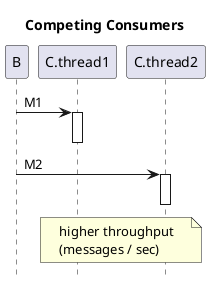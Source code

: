 @startuml
title Competing Consumers
hide footbox
B->C.thread1++: M1
C.thread1--

B->C.thread2++: M2
C.thread2--
note over C.thread1,C.thread2: higher throughput\n(messages / sec)
@enduml
